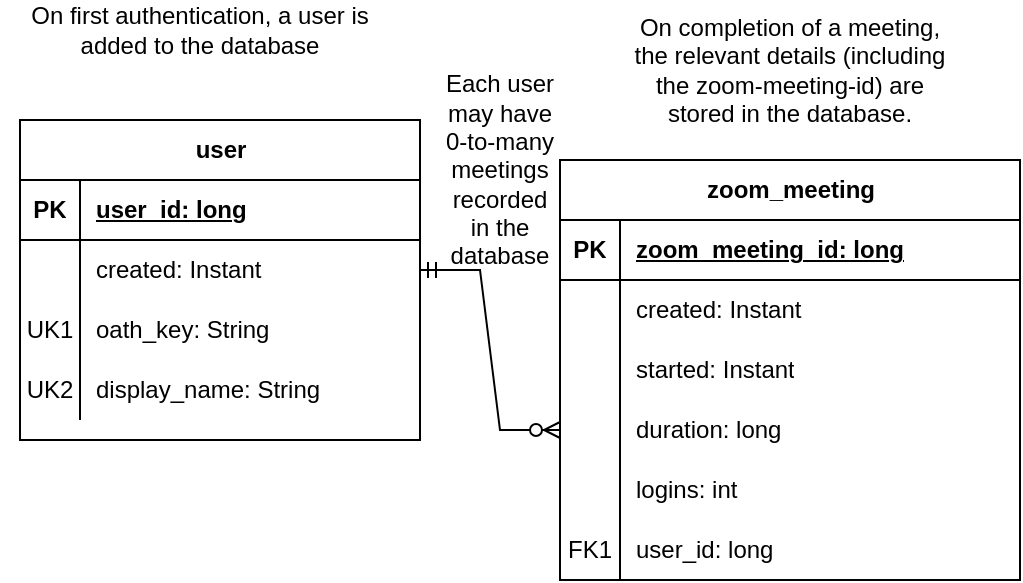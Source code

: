 <mxfile version="20.5.3" type="embed" pages="2"><diagram name="Page-1" id="SKngp9u50yHve63nscoX"><mxGraphModel dx="542" dy="978" grid="1" gridSize="10" guides="1" tooltips="1" connect="1" arrows="1" fold="1" page="1" pageScale="1" pageWidth="850" pageHeight="1100" math="0" shadow="0"><root><mxCell id="0"/><mxCell id="1" parent="0"/><mxCell id="LibPDGINFmBkNKKxeNFh-17" value="zoom_meeting" style="shape=table;startSize=30;container=1;collapsible=1;childLayout=tableLayout;fixedRows=1;rowLines=0;fontStyle=1;align=center;resizeLast=1;html=1;" parent="1" vertex="1"><mxGeometry x="320" y="230" width="230" height="210" as="geometry"/></mxCell><mxCell id="LibPDGINFmBkNKKxeNFh-18" value="" style="shape=tableRow;horizontal=0;startSize=0;swimlaneHead=0;swimlaneBody=0;fillColor=none;collapsible=0;dropTarget=0;points=[[0,0.5],[1,0.5]];portConstraint=eastwest;top=0;left=0;right=0;bottom=1;" parent="LibPDGINFmBkNKKxeNFh-17" vertex="1"><mxGeometry y="30" width="230" height="30" as="geometry"/></mxCell><mxCell id="LibPDGINFmBkNKKxeNFh-19" value="PK" style="shape=partialRectangle;connectable=0;fillColor=none;top=0;left=0;bottom=0;right=0;fontStyle=1;overflow=hidden;whiteSpace=wrap;html=1;" parent="LibPDGINFmBkNKKxeNFh-18" vertex="1"><mxGeometry width="30" height="30" as="geometry"><mxRectangle width="30" height="30" as="alternateBounds"/></mxGeometry></mxCell><mxCell id="LibPDGINFmBkNKKxeNFh-20" value="zoom_meeting_id: long" style="shape=partialRectangle;connectable=0;fillColor=none;top=0;left=0;bottom=0;right=0;align=left;spacingLeft=6;fontStyle=5;overflow=hidden;whiteSpace=wrap;html=1;" parent="LibPDGINFmBkNKKxeNFh-18" vertex="1"><mxGeometry x="30" width="200" height="30" as="geometry"><mxRectangle width="200" height="30" as="alternateBounds"/></mxGeometry></mxCell><mxCell id="LibPDGINFmBkNKKxeNFh-21" value="" style="shape=tableRow;horizontal=0;startSize=0;swimlaneHead=0;swimlaneBody=0;fillColor=none;collapsible=0;dropTarget=0;points=[[0,0.5],[1,0.5]];portConstraint=eastwest;top=0;left=0;right=0;bottom=0;" parent="LibPDGINFmBkNKKxeNFh-17" vertex="1"><mxGeometry y="60" width="230" height="30" as="geometry"/></mxCell><mxCell id="LibPDGINFmBkNKKxeNFh-22" value="&lt;span style=&quot;white-space: pre;&quot;&gt;&#9;&lt;/span&gt;" style="shape=partialRectangle;connectable=0;fillColor=none;top=0;left=0;bottom=0;right=0;editable=1;overflow=hidden;whiteSpace=wrap;html=1;" parent="LibPDGINFmBkNKKxeNFh-21" vertex="1"><mxGeometry width="30" height="30" as="geometry"><mxRectangle width="30" height="30" as="alternateBounds"/></mxGeometry></mxCell><mxCell id="LibPDGINFmBkNKKxeNFh-23" value="created: Instant" style="shape=partialRectangle;connectable=0;fillColor=none;top=0;left=0;bottom=0;right=0;align=left;spacingLeft=6;overflow=hidden;whiteSpace=wrap;html=1;" parent="LibPDGINFmBkNKKxeNFh-21" vertex="1"><mxGeometry x="30" width="200" height="30" as="geometry"><mxRectangle width="200" height="30" as="alternateBounds"/></mxGeometry></mxCell><mxCell id="LibPDGINFmBkNKKxeNFh-24" value="" style="shape=tableRow;horizontal=0;startSize=0;swimlaneHead=0;swimlaneBody=0;fillColor=none;collapsible=0;dropTarget=0;points=[[0,0.5],[1,0.5]];portConstraint=eastwest;top=0;left=0;right=0;bottom=0;" parent="LibPDGINFmBkNKKxeNFh-17" vertex="1"><mxGeometry y="90" width="230" height="30" as="geometry"/></mxCell><mxCell id="LibPDGINFmBkNKKxeNFh-25" value="" style="shape=partialRectangle;connectable=0;fillColor=none;top=0;left=0;bottom=0;right=0;editable=1;overflow=hidden;whiteSpace=wrap;html=1;" parent="LibPDGINFmBkNKKxeNFh-24" vertex="1"><mxGeometry width="30" height="30" as="geometry"><mxRectangle width="30" height="30" as="alternateBounds"/></mxGeometry></mxCell><mxCell id="LibPDGINFmBkNKKxeNFh-26" value="started: Instant" style="shape=partialRectangle;connectable=0;fillColor=none;top=0;left=0;bottom=0;right=0;align=left;spacingLeft=6;overflow=hidden;whiteSpace=wrap;html=1;" parent="LibPDGINFmBkNKKxeNFh-24" vertex="1"><mxGeometry x="30" width="200" height="30" as="geometry"><mxRectangle width="200" height="30" as="alternateBounds"/></mxGeometry></mxCell><mxCell id="LibPDGINFmBkNKKxeNFh-27" value="" style="shape=tableRow;horizontal=0;startSize=0;swimlaneHead=0;swimlaneBody=0;fillColor=none;collapsible=0;dropTarget=0;points=[[0,0.5],[1,0.5]];portConstraint=eastwest;top=0;left=0;right=0;bottom=0;" parent="LibPDGINFmBkNKKxeNFh-17" vertex="1"><mxGeometry y="120" width="230" height="30" as="geometry"/></mxCell><mxCell id="LibPDGINFmBkNKKxeNFh-28" value="" style="shape=partialRectangle;connectable=0;fillColor=none;top=0;left=0;bottom=0;right=0;editable=1;overflow=hidden;whiteSpace=wrap;html=1;" parent="LibPDGINFmBkNKKxeNFh-27" vertex="1"><mxGeometry width="30" height="30" as="geometry"><mxRectangle width="30" height="30" as="alternateBounds"/></mxGeometry></mxCell><mxCell id="LibPDGINFmBkNKKxeNFh-29" value="duration: long" style="shape=partialRectangle;connectable=0;fillColor=none;top=0;left=0;bottom=0;right=0;align=left;spacingLeft=6;overflow=hidden;whiteSpace=wrap;html=1;" parent="LibPDGINFmBkNKKxeNFh-27" vertex="1"><mxGeometry x="30" width="200" height="30" as="geometry"><mxRectangle width="200" height="30" as="alternateBounds"/></mxGeometry></mxCell><mxCell id="LibPDGINFmBkNKKxeNFh-30" value="" style="shape=tableRow;horizontal=0;startSize=0;swimlaneHead=0;swimlaneBody=0;fillColor=none;collapsible=0;dropTarget=0;points=[[0,0.5],[1,0.5]];portConstraint=eastwest;top=0;left=0;right=0;bottom=0;" parent="LibPDGINFmBkNKKxeNFh-17" vertex="1"><mxGeometry y="150" width="230" height="30" as="geometry"/></mxCell><mxCell id="LibPDGINFmBkNKKxeNFh-31" value="" style="shape=partialRectangle;connectable=0;fillColor=none;top=0;left=0;bottom=0;right=0;editable=1;overflow=hidden;whiteSpace=wrap;html=1;" parent="LibPDGINFmBkNKKxeNFh-30" vertex="1"><mxGeometry width="30" height="30" as="geometry"><mxRectangle width="30" height="30" as="alternateBounds"/></mxGeometry></mxCell><mxCell id="LibPDGINFmBkNKKxeNFh-32" value="logins: int" style="shape=partialRectangle;connectable=0;fillColor=none;top=0;left=0;bottom=0;right=0;align=left;spacingLeft=6;overflow=hidden;whiteSpace=wrap;html=1;" parent="LibPDGINFmBkNKKxeNFh-30" vertex="1"><mxGeometry x="30" width="200" height="30" as="geometry"><mxRectangle width="200" height="30" as="alternateBounds"/></mxGeometry></mxCell><mxCell id="LibPDGINFmBkNKKxeNFh-36" value="" style="shape=tableRow;horizontal=0;startSize=0;swimlaneHead=0;swimlaneBody=0;fillColor=none;collapsible=0;dropTarget=0;points=[[0,0.5],[1,0.5]];portConstraint=eastwest;top=0;left=0;right=0;bottom=0;" parent="LibPDGINFmBkNKKxeNFh-17" vertex="1"><mxGeometry y="180" width="230" height="30" as="geometry"/></mxCell><mxCell id="LibPDGINFmBkNKKxeNFh-37" value="FK1" style="shape=partialRectangle;connectable=0;fillColor=none;top=0;left=0;bottom=0;right=0;editable=1;overflow=hidden;whiteSpace=wrap;html=1;" parent="LibPDGINFmBkNKKxeNFh-36" vertex="1"><mxGeometry width="30" height="30" as="geometry"><mxRectangle width="30" height="30" as="alternateBounds"/></mxGeometry></mxCell><mxCell id="LibPDGINFmBkNKKxeNFh-38" value="user_id: long" style="shape=partialRectangle;connectable=0;fillColor=none;top=0;left=0;bottom=0;right=0;align=left;spacingLeft=6;overflow=hidden;whiteSpace=wrap;html=1;" parent="LibPDGINFmBkNKKxeNFh-36" vertex="1"><mxGeometry x="30" width="200" height="30" as="geometry"><mxRectangle width="200" height="30" as="alternateBounds"/></mxGeometry></mxCell><mxCell id="LibPDGINFmBkNKKxeNFh-1" value="user" style="shape=table;startSize=30;container=1;collapsible=1;childLayout=tableLayout;fixedRows=1;rowLines=0;fontStyle=1;align=center;resizeLast=1;html=1;" parent="1" vertex="1"><mxGeometry x="50" y="210" width="200" height="160" as="geometry"/></mxCell><mxCell id="LibPDGINFmBkNKKxeNFh-2" value="" style="shape=tableRow;horizontal=0;startSize=0;swimlaneHead=0;swimlaneBody=0;fillColor=none;collapsible=0;dropTarget=0;points=[[0,0.5],[1,0.5]];portConstraint=eastwest;top=0;left=0;right=0;bottom=1;" parent="LibPDGINFmBkNKKxeNFh-1" vertex="1"><mxGeometry y="30" width="200" height="30" as="geometry"/></mxCell><mxCell id="LibPDGINFmBkNKKxeNFh-3" value="PK" style="shape=partialRectangle;connectable=0;fillColor=none;top=0;left=0;bottom=0;right=0;fontStyle=1;overflow=hidden;whiteSpace=wrap;html=1;" parent="LibPDGINFmBkNKKxeNFh-2" vertex="1"><mxGeometry width="30" height="30" as="geometry"><mxRectangle width="30" height="30" as="alternateBounds"/></mxGeometry></mxCell><mxCell id="LibPDGINFmBkNKKxeNFh-4" value="user_id: long" style="shape=partialRectangle;connectable=0;fillColor=none;top=0;left=0;bottom=0;right=0;align=left;spacingLeft=6;fontStyle=5;overflow=hidden;whiteSpace=wrap;html=1;" parent="LibPDGINFmBkNKKxeNFh-2" vertex="1"><mxGeometry x="30" width="170" height="30" as="geometry"><mxRectangle width="170" height="30" as="alternateBounds"/></mxGeometry></mxCell><mxCell id="LibPDGINFmBkNKKxeNFh-5" value="" style="shape=tableRow;horizontal=0;startSize=0;swimlaneHead=0;swimlaneBody=0;fillColor=none;collapsible=0;dropTarget=0;points=[[0,0.5],[1,0.5]];portConstraint=eastwest;top=0;left=0;right=0;bottom=0;" parent="LibPDGINFmBkNKKxeNFh-1" vertex="1"><mxGeometry y="60" width="200" height="30" as="geometry"/></mxCell><mxCell id="LibPDGINFmBkNKKxeNFh-6" value="" style="shape=partialRectangle;connectable=0;fillColor=none;top=0;left=0;bottom=0;right=0;editable=1;overflow=hidden;whiteSpace=wrap;html=1;" parent="LibPDGINFmBkNKKxeNFh-5" vertex="1"><mxGeometry width="30" height="30" as="geometry"><mxRectangle width="30" height="30" as="alternateBounds"/></mxGeometry></mxCell><mxCell id="LibPDGINFmBkNKKxeNFh-7" value="created: Instant" style="shape=partialRectangle;connectable=0;fillColor=none;top=0;left=0;bottom=0;right=0;align=left;spacingLeft=6;overflow=hidden;whiteSpace=wrap;html=1;" parent="LibPDGINFmBkNKKxeNFh-5" vertex="1"><mxGeometry x="30" width="170" height="30" as="geometry"><mxRectangle width="170" height="30" as="alternateBounds"/></mxGeometry></mxCell><mxCell id="LibPDGINFmBkNKKxeNFh-8" value="" style="shape=tableRow;horizontal=0;startSize=0;swimlaneHead=0;swimlaneBody=0;fillColor=none;collapsible=0;dropTarget=0;points=[[0,0.5],[1,0.5]];portConstraint=eastwest;top=0;left=0;right=0;bottom=0;" parent="LibPDGINFmBkNKKxeNFh-1" vertex="1"><mxGeometry y="90" width="200" height="30" as="geometry"/></mxCell><mxCell id="LibPDGINFmBkNKKxeNFh-9" value="UK1" style="shape=partialRectangle;connectable=0;fillColor=none;top=0;left=0;bottom=0;right=0;editable=1;overflow=hidden;whiteSpace=wrap;html=1;" parent="LibPDGINFmBkNKKxeNFh-8" vertex="1"><mxGeometry width="30" height="30" as="geometry"><mxRectangle width="30" height="30" as="alternateBounds"/></mxGeometry></mxCell><mxCell id="LibPDGINFmBkNKKxeNFh-10" value="oath_key: String" style="shape=partialRectangle;connectable=0;fillColor=none;top=0;left=0;bottom=0;right=0;align=left;spacingLeft=6;overflow=hidden;whiteSpace=wrap;html=1;" parent="LibPDGINFmBkNKKxeNFh-8" vertex="1"><mxGeometry x="30" width="170" height="30" as="geometry"><mxRectangle width="170" height="30" as="alternateBounds"/></mxGeometry></mxCell><mxCell id="LibPDGINFmBkNKKxeNFh-11" value="" style="shape=tableRow;horizontal=0;startSize=0;swimlaneHead=0;swimlaneBody=0;fillColor=none;collapsible=0;dropTarget=0;points=[[0,0.5],[1,0.5]];portConstraint=eastwest;top=0;left=0;right=0;bottom=0;" parent="LibPDGINFmBkNKKxeNFh-1" vertex="1"><mxGeometry y="120" width="200" height="30" as="geometry"/></mxCell><mxCell id="LibPDGINFmBkNKKxeNFh-12" value="UK2" style="shape=partialRectangle;connectable=0;fillColor=none;top=0;left=0;bottom=0;right=0;editable=1;overflow=hidden;whiteSpace=wrap;html=1;" parent="LibPDGINFmBkNKKxeNFh-11" vertex="1"><mxGeometry width="30" height="30" as="geometry"><mxRectangle width="30" height="30" as="alternateBounds"/></mxGeometry></mxCell><mxCell id="LibPDGINFmBkNKKxeNFh-13" value="display_name: String" style="shape=partialRectangle;connectable=0;fillColor=none;top=0;left=0;bottom=0;right=0;align=left;spacingLeft=6;overflow=hidden;whiteSpace=wrap;html=1;" parent="LibPDGINFmBkNKKxeNFh-11" vertex="1"><mxGeometry x="30" width="170" height="30" as="geometry"><mxRectangle width="170" height="30" as="alternateBounds"/></mxGeometry></mxCell><mxCell id="LibPDGINFmBkNKKxeNFh-43" value="On first authentication, a user is added to the database" style="text;strokeColor=none;align=center;fillColor=none;html=1;verticalAlign=middle;whiteSpace=wrap;rounded=0;" parent="1" vertex="1"><mxGeometry x="40" y="150" width="200" height="30" as="geometry"/></mxCell><mxCell id="LibPDGINFmBkNKKxeNFh-44" value="On completion of a meeting, the relevant details (including the zoom-meeting-id) are stored in the database." style="text;strokeColor=none;align=center;fillColor=none;html=1;verticalAlign=middle;whiteSpace=wrap;rounded=0;" parent="1" vertex="1"><mxGeometry x="350" y="170" width="170" height="30" as="geometry"/></mxCell><mxCell id="LibPDGINFmBkNKKxeNFh-45" value="" style="edgeStyle=entityRelationEdgeStyle;fontSize=12;html=1;endArrow=ERzeroToMany;startArrow=ERmandOne;rounded=0;exitX=1;exitY=0.5;exitDx=0;exitDy=0;entryX=0;entryY=0.5;entryDx=0;entryDy=0;" parent="1" source="LibPDGINFmBkNKKxeNFh-5" target="LibPDGINFmBkNKKxeNFh-27" edge="1"><mxGeometry width="100" height="100" relative="1" as="geometry"><mxPoint x="190" y="590" as="sourcePoint"/><mxPoint x="290" y="490" as="targetPoint"/></mxGeometry></mxCell><mxCell id="LibPDGINFmBkNKKxeNFh-46" value="Each user may have 0-to-many meetings recorded in the database" style="text;strokeColor=none;align=center;fillColor=none;html=1;verticalAlign=middle;whiteSpace=wrap;rounded=0;" parent="1" vertex="1"><mxGeometry x="260" y="220" width="60" height="30" as="geometry"/></mxCell></root></mxGraphModel></diagram><diagram id="T8xdT_p1ba9CAOU6enSY" name="Page-2"><mxGraphModel dx="542" dy="978" grid="1" gridSize="10" guides="1" tooltips="1" connect="1" arrows="1" fold="1" page="1" pageScale="1" pageWidth="850" pageHeight="1100" math="0" shadow="0"><root><mxCell id="0"/><mxCell id="1" parent="0"/></root></mxGraphModel></diagram></mxfile>